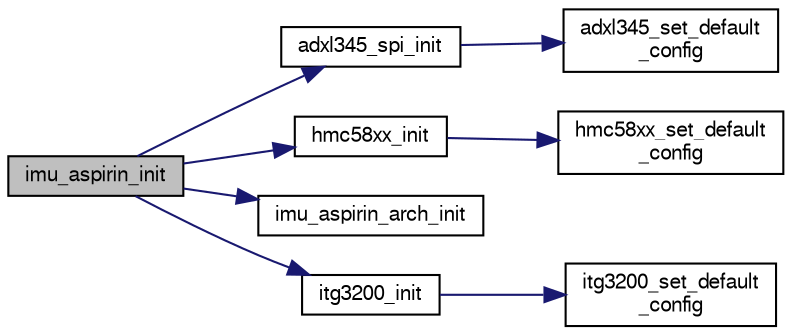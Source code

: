 digraph "imu_aspirin_init"
{
  edge [fontname="FreeSans",fontsize="10",labelfontname="FreeSans",labelfontsize="10"];
  node [fontname="FreeSans",fontsize="10",shape=record];
  rankdir="LR";
  Node1 [label="imu_aspirin_init",height=0.2,width=0.4,color="black", fillcolor="grey75", style="filled", fontcolor="black"];
  Node1 -> Node2 [color="midnightblue",fontsize="10",style="solid",fontname="FreeSans"];
  Node2 [label="adxl345_spi_init",height=0.2,width=0.4,color="black", fillcolor="white", style="filled",URL="$adxl345__spi_8c.html#a2c3a96cfe3f877128294bc0b9e60a0fc"];
  Node2 -> Node3 [color="midnightblue",fontsize="10",style="solid",fontname="FreeSans"];
  Node3 [label="adxl345_set_default\l_config",height=0.2,width=0.4,color="black", fillcolor="white", style="filled",URL="$adxl345_8h.html#a5e8e2514332efd14ec188331fba0b6fc"];
  Node1 -> Node4 [color="midnightblue",fontsize="10",style="solid",fontname="FreeSans"];
  Node4 [label="hmc58xx_init",height=0.2,width=0.4,color="black", fillcolor="white", style="filled",URL="$hmc58xx_8c.html#a1daa9072b668998f936fb469e5c6c515",tooltip="Initialize Hmc58xx struct and set default config options. "];
  Node4 -> Node5 [color="midnightblue",fontsize="10",style="solid",fontname="FreeSans"];
  Node5 [label="hmc58xx_set_default\l_config",height=0.2,width=0.4,color="black", fillcolor="white", style="filled",URL="$hmc58xx_8c.html#a2165794d296c28b9d22eb0490ec3049b"];
  Node1 -> Node6 [color="midnightblue",fontsize="10",style="solid",fontname="FreeSans"];
  Node6 [label="imu_aspirin_arch_init",height=0.2,width=0.4,color="black", fillcolor="white", style="filled",URL="$imu__aspirin__arch_8c.html#a592698b1cfe18b6c6a33e450221ea2cf"];
  Node1 -> Node7 [color="midnightblue",fontsize="10",style="solid",fontname="FreeSans"];
  Node7 [label="itg3200_init",height=0.2,width=0.4,color="black", fillcolor="white", style="filled",URL="$itg3200_8c.html#a240c1ab04d15bb3f556189887939765f",tooltip="Initialize Itg3200 struct and set default config options. "];
  Node7 -> Node8 [color="midnightblue",fontsize="10",style="solid",fontname="FreeSans"];
  Node8 [label="itg3200_set_default\l_config",height=0.2,width=0.4,color="black", fillcolor="white", style="filled",URL="$itg3200_8c.html#afb54551377578d676facc80c71379182"];
}
